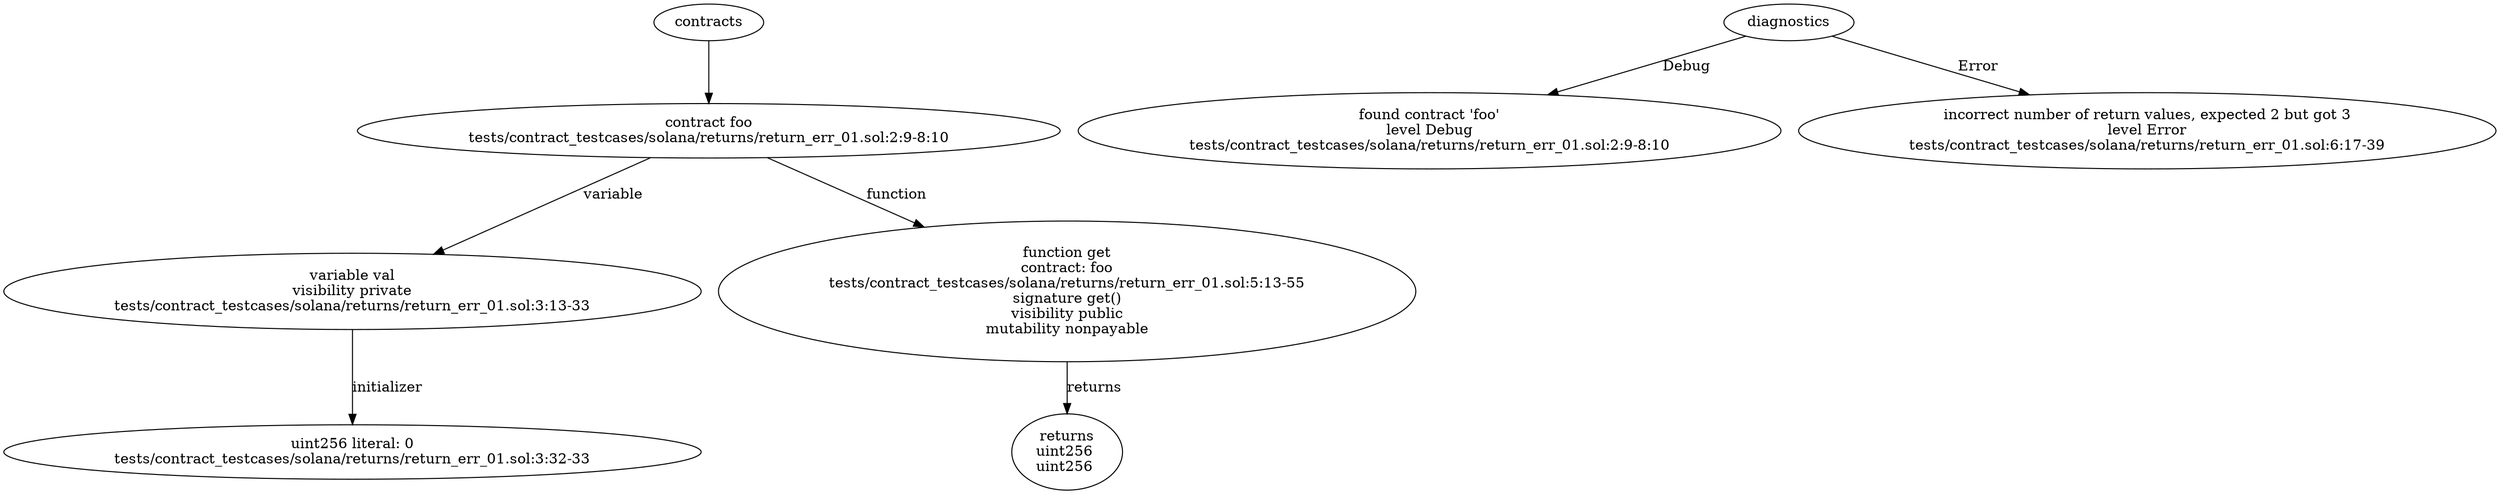 strict digraph "tests/contract_testcases/solana/returns/return_err_01.sol" {
	contract [label="contract foo\ntests/contract_testcases/solana/returns/return_err_01.sol:2:9-8:10"]
	var [label="variable val\nvisibility private\ntests/contract_testcases/solana/returns/return_err_01.sol:3:13-33"]
	number_literal [label="uint256 literal: 0\ntests/contract_testcases/solana/returns/return_err_01.sol:3:32-33"]
	get [label="function get\ncontract: foo\ntests/contract_testcases/solana/returns/return_err_01.sol:5:13-55\nsignature get()\nvisibility public\nmutability nonpayable"]
	returns [label="returns\nuint256 \nuint256 "]
	diagnostic [label="found contract 'foo'\nlevel Debug\ntests/contract_testcases/solana/returns/return_err_01.sol:2:9-8:10"]
	diagnostic_8 [label="incorrect number of return values, expected 2 but got 3\nlevel Error\ntests/contract_testcases/solana/returns/return_err_01.sol:6:17-39"]
	contracts -> contract
	contract -> var [label="variable"]
	var -> number_literal [label="initializer"]
	contract -> get [label="function"]
	get -> returns [label="returns"]
	diagnostics -> diagnostic [label="Debug"]
	diagnostics -> diagnostic_8 [label="Error"]
}
